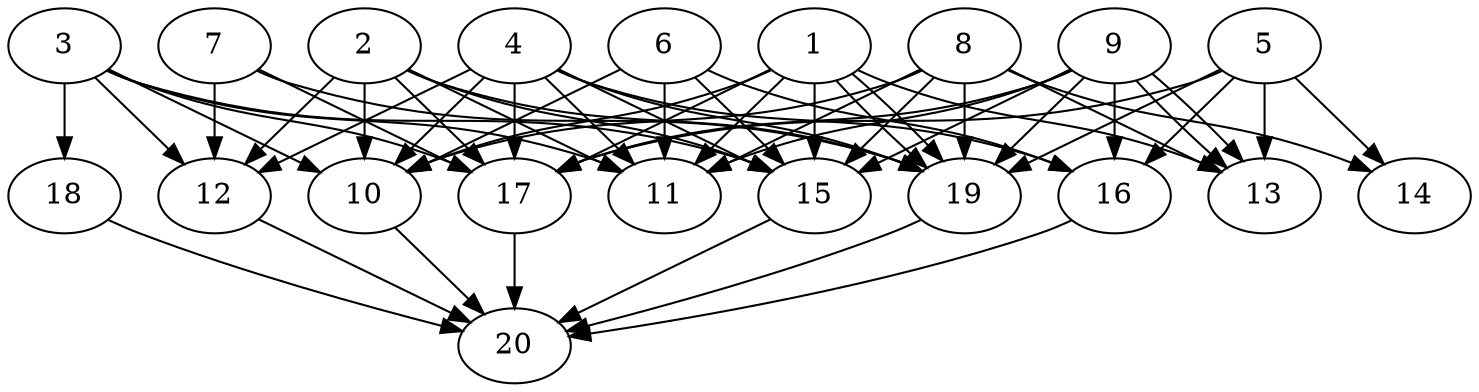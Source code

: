 // DAG automatically generated by daggen at Tue Jul 23 14:34:08 2019
// ./daggen --dot -n 20 --ccr 0.4 --fat 0.7 --regular 0.5 --density 0.8 --mindata 5242880 --maxdata 52428800 
digraph G {
  1 [size="106951680", alpha="0.04", expect_size="42780672"] 
  1 -> 10 [size ="42780672"]
  1 -> 11 [size ="42780672"]
  1 -> 13 [size ="42780672"]
  1 -> 15 [size ="42780672"]
  1 -> 17 [size ="42780672"]
  1 -> 19 [size ="42780672"]
  1 -> 19 [size ="42780672"]
  2 [size="97648640", alpha="0.08", expect_size="39059456"] 
  2 -> 10 [size ="39059456"]
  2 -> 11 [size ="39059456"]
  2 -> 12 [size ="39059456"]
  2 -> 15 [size ="39059456"]
  2 -> 17 [size ="39059456"]
  2 -> 19 [size ="39059456"]
  3 [size="111662080", alpha="0.05", expect_size="44664832"] 
  3 -> 10 [size ="44664832"]
  3 -> 11 [size ="44664832"]
  3 -> 12 [size ="44664832"]
  3 -> 15 [size ="44664832"]
  3 -> 17 [size ="44664832"]
  3 -> 18 [size ="44664832"]
  4 [size="114319360", alpha="0.17", expect_size="45727744"] 
  4 -> 10 [size ="45727744"]
  4 -> 11 [size ="45727744"]
  4 -> 12 [size ="45727744"]
  4 -> 15 [size ="45727744"]
  4 -> 16 [size ="45727744"]
  4 -> 17 [size ="45727744"]
  4 -> 19 [size ="45727744"]
  5 [size="34969600", alpha="0.09", expect_size="13987840"] 
  5 -> 13 [size ="13987840"]
  5 -> 14 [size ="13987840"]
  5 -> 16 [size ="13987840"]
  5 -> 17 [size ="13987840"]
  5 -> 19 [size ="13987840"]
  6 [size="115136000", alpha="0.15", expect_size="46054400"] 
  6 -> 10 [size ="46054400"]
  6 -> 11 [size ="46054400"]
  6 -> 15 [size ="46054400"]
  6 -> 16 [size ="46054400"]
  7 [size="117632000", alpha="0.18", expect_size="47052800"] 
  7 -> 12 [size ="47052800"]
  7 -> 17 [size ="47052800"]
  7 -> 19 [size ="47052800"]
  8 [size="47493120", alpha="0.05", expect_size="18997248"] 
  8 -> 10 [size ="18997248"]
  8 -> 11 [size ="18997248"]
  8 -> 13 [size ="18997248"]
  8 -> 14 [size ="18997248"]
  8 -> 15 [size ="18997248"]
  8 -> 19 [size ="18997248"]
  9 [size="68398080", alpha="0.18", expect_size="27359232"] 
  9 -> 11 [size ="27359232"]
  9 -> 13 [size ="27359232"]
  9 -> 13 [size ="27359232"]
  9 -> 15 [size ="27359232"]
  9 -> 16 [size ="27359232"]
  9 -> 17 [size ="27359232"]
  9 -> 19 [size ="27359232"]
  10 [size="104714240", alpha="0.15", expect_size="41885696"] 
  10 -> 20 [size ="41885696"]
  11 [size="46663680", alpha="0.00", expect_size="18665472"] 
  12 [size="70656000", alpha="0.17", expect_size="28262400"] 
  12 -> 20 [size ="28262400"]
  13 [size="118353920", alpha="0.11", expect_size="47341568"] 
  14 [size="27857920", alpha="0.11", expect_size="11143168"] 
  15 [size="126684160", alpha="0.18", expect_size="50673664"] 
  15 -> 20 [size ="50673664"]
  16 [size="62269440", alpha="0.09", expect_size="24907776"] 
  16 -> 20 [size ="24907776"]
  17 [size="31728640", alpha="0.09", expect_size="12691456"] 
  17 -> 20 [size ="12691456"]
  18 [size="20930560", alpha="0.17", expect_size="8372224"] 
  18 -> 20 [size ="8372224"]
  19 [size="53089280", alpha="0.20", expect_size="21235712"] 
  19 -> 20 [size ="21235712"]
  20 [size="43302400", alpha="0.15", expect_size="17320960"] 
}
